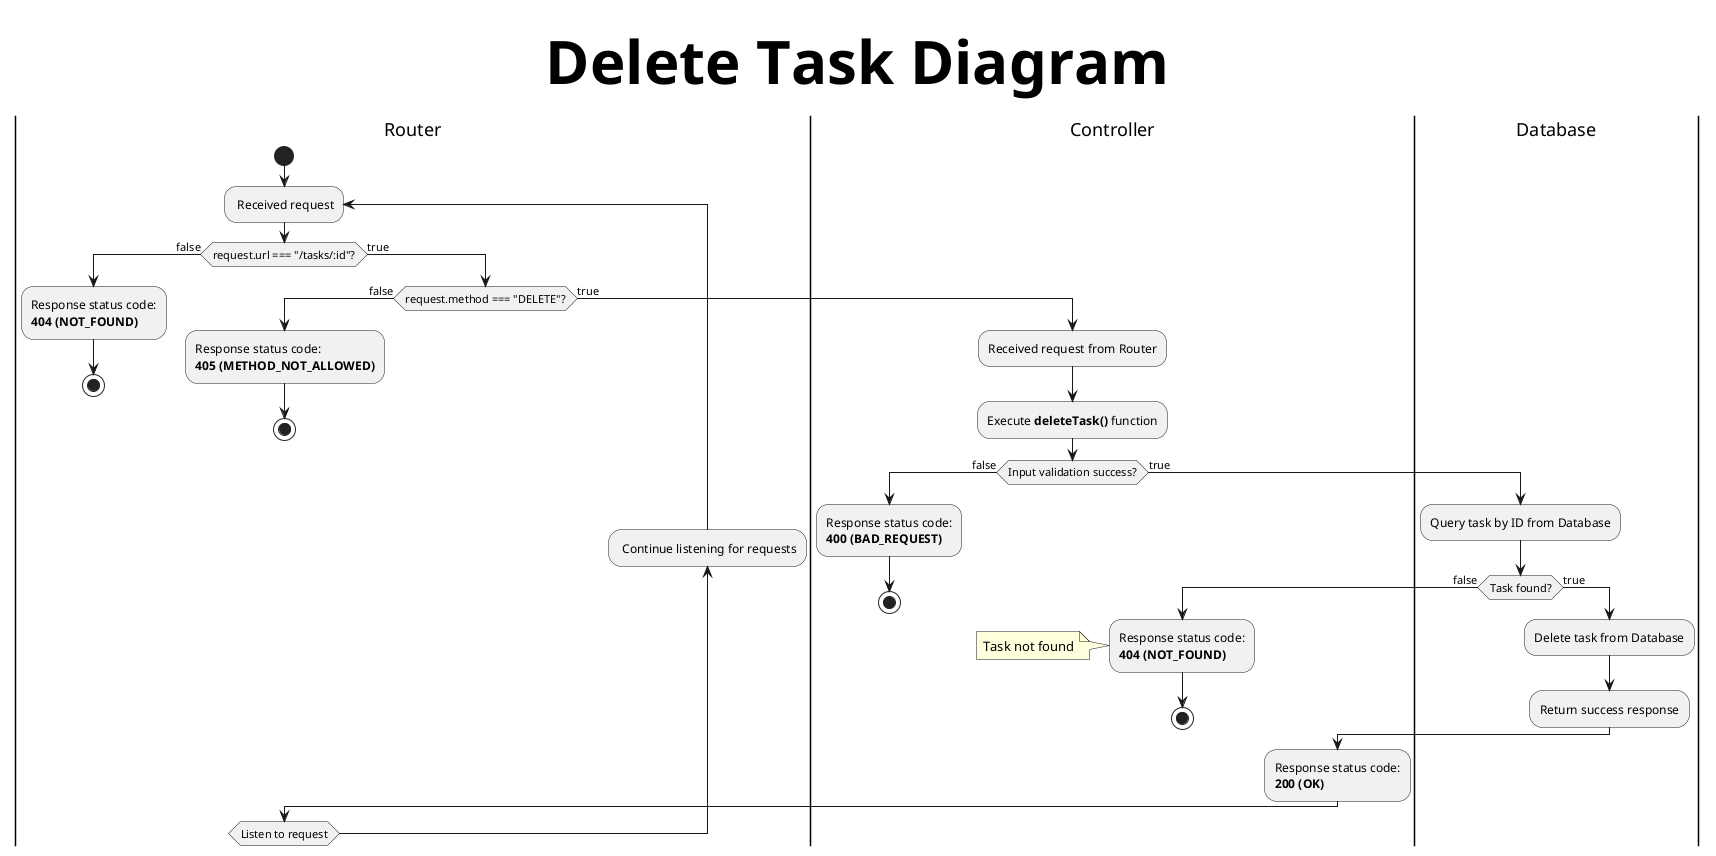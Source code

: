 @startuml
title Delete Task Diagram
skinparam titleFontSize 60
|Router|
start
repeat: Received request

if (request.url === "/tasks/:id"?) then (false)
    :Response status code:
    **404 (NOT_FOUND)**;
    stop

else (true)
    if (request.method === "DELETE"?) then (false)
        :Response status code:
        **405 (METHOD_NOT_ALLOWED)**;
        stop

    else (true)
        |Controller|
        :Received request from Router;
        :Execute **deleteTask()** function;

        if (Input validation success?) then (false)
            :Response status code:
            **400 (BAD_REQUEST)**;
            'Validation failed
            stop

        else (true)
            |Database|
            :Query task by ID from Database;

            if (Task found?) then (false)
                |Controller|
                :Response status code:
                **404 (NOT_FOUND)**;
                note left: Task not found
                stop

            else (true)
                |Database|
                :Delete task from Database;
                :Return success response;

                |Controller|
                :Response status code:
                **200 (OK)**;
                
            endif
        endif
    endif
endif

|Router|
backward: Continue listening for requests;
repeat while (Listen to request)
@enduml